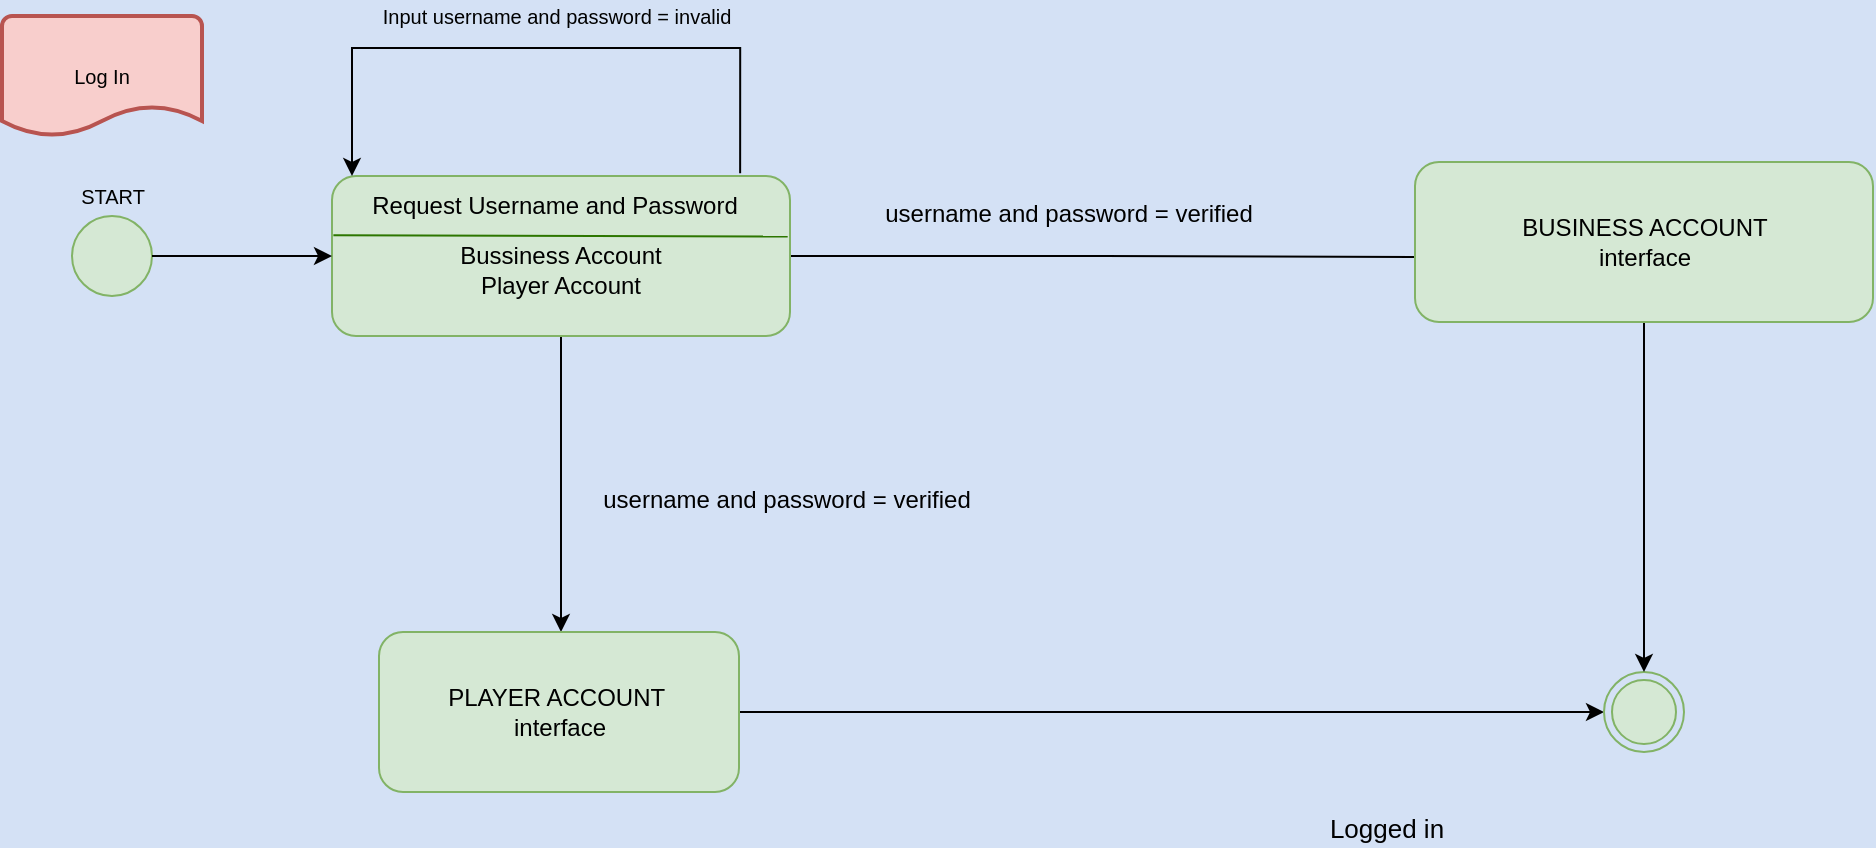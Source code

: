 <mxfile version="19.0.0" type="device"><diagram id="cYOEjTF5CIBaJwPP1l-5" name="Page-1"><mxGraphModel dx="1261" dy="640" grid="0" gridSize="10" guides="1" tooltips="1" connect="1" arrows="1" fold="1" page="1" pageScale="1" pageWidth="1100" pageHeight="850" background="#D4E1F5" math="0" shadow="0"><root><mxCell id="0"/><mxCell id="1" parent="0"/><mxCell id="ySmqJPgx58wDEP2tAGks-1" value="" style="ellipse;whiteSpace=wrap;html=1;aspect=fixed;fillColor=#d5e8d4;strokeColor=#82b366;" vertex="1" parent="1"><mxGeometry x="40" y="210" width="40" height="40" as="geometry"/></mxCell><mxCell id="ySmqJPgx58wDEP2tAGks-62" style="edgeStyle=orthogonalEdgeStyle;rounded=0;orthogonalLoop=1;jettySize=auto;html=1;exitX=1;exitY=0.5;exitDx=0;exitDy=0;entryX=0.176;entryY=0.596;entryDx=0;entryDy=0;entryPerimeter=0;fontSize=10;fontColor=#000000;strokeColor=#000000;" edge="1" parent="1" source="ySmqJPgx58wDEP2tAGks-2" target="ySmqJPgx58wDEP2tAGks-60"><mxGeometry relative="1" as="geometry"/></mxCell><mxCell id="ySmqJPgx58wDEP2tAGks-65" style="edgeStyle=orthogonalEdgeStyle;rounded=0;orthogonalLoop=1;jettySize=auto;html=1;fontSize=10;fontColor=#000000;strokeColor=#000000;" edge="1" parent="1" source="ySmqJPgx58wDEP2tAGks-2"><mxGeometry relative="1" as="geometry"><mxPoint x="284.5" y="418" as="targetPoint"/></mxGeometry></mxCell><mxCell id="ySmqJPgx58wDEP2tAGks-2" value="&lt;br&gt;Bussiness Account&lt;br&gt;Player Account" style="rounded=1;whiteSpace=wrap;html=1;fillColor=#d5e8d4;strokeColor=#82b366;" vertex="1" parent="1"><mxGeometry x="170" y="190" width="229" height="80" as="geometry"/></mxCell><mxCell id="ySmqJPgx58wDEP2tAGks-58" style="edgeStyle=orthogonalEdgeStyle;rounded=0;orthogonalLoop=1;jettySize=auto;html=1;fontSize=10;fontColor=#000000;strokeColor=#000000;entryX=0;entryY=0;entryDx=0;entryDy=0;startArrow=none;exitX=0.956;exitY=-0.044;exitDx=0;exitDy=0;exitPerimeter=0;" edge="1" parent="1" source="ySmqJPgx58wDEP2tAGks-3" target="ySmqJPgx58wDEP2tAGks-3"><mxGeometry relative="1" as="geometry"><mxPoint x="180" y="187" as="targetPoint"/><mxPoint x="374" y="185" as="sourcePoint"/><Array as="points"><mxPoint x="374" y="126"/><mxPoint x="180" y="126"/></Array></mxGeometry></mxCell><mxCell id="ySmqJPgx58wDEP2tAGks-3" value="Request Username and Password" style="text;html=1;strokeColor=none;fillColor=none;align=center;verticalAlign=middle;whiteSpace=wrap;rounded=0;" vertex="1" parent="1"><mxGeometry x="180" y="190" width="203" height="30" as="geometry"/></mxCell><mxCell id="ySmqJPgx58wDEP2tAGks-6" value="" style="endArrow=none;html=1;rounded=0;exitX=0.003;exitY=0.37;exitDx=0;exitDy=0;strokeColor=#2D7600;exitPerimeter=0;fillColor=#60a917;entryX=0.995;entryY=0.378;entryDx=0;entryDy=0;entryPerimeter=0;" edge="1" parent="1" source="ySmqJPgx58wDEP2tAGks-2" target="ySmqJPgx58wDEP2tAGks-2"><mxGeometry width="50" height="50" relative="1" as="geometry"><mxPoint x="160" y="260" as="sourcePoint"/><mxPoint x="396" y="220" as="targetPoint"/></mxGeometry></mxCell><mxCell id="ySmqJPgx58wDEP2tAGks-9" value="" style="endArrow=classic;html=1;rounded=0;fontColor=#FFFFFF;strokeColor=#000000;exitX=1;exitY=0.5;exitDx=0;exitDy=0;entryX=0;entryY=0.5;entryDx=0;entryDy=0;" edge="1" parent="1" source="ySmqJPgx58wDEP2tAGks-1" target="ySmqJPgx58wDEP2tAGks-2"><mxGeometry width="50" height="50" relative="1" as="geometry"><mxPoint x="70" y="260" as="sourcePoint"/><mxPoint x="120" y="210" as="targetPoint"/></mxGeometry></mxCell><mxCell id="ySmqJPgx58wDEP2tAGks-66" style="edgeStyle=orthogonalEdgeStyle;rounded=0;orthogonalLoop=1;jettySize=auto;html=1;fontSize=13;fontColor=#000000;strokeColor=#000000;entryX=0;entryY=0.5;entryDx=0;entryDy=0;" edge="1" parent="1" source="ySmqJPgx58wDEP2tAGks-15" target="ySmqJPgx58wDEP2tAGks-45"><mxGeometry relative="1" as="geometry"><mxPoint x="667.667" y="458" as="targetPoint"/></mxGeometry></mxCell><mxCell id="ySmqJPgx58wDEP2tAGks-15" value="PLAYER ACCOUNT&amp;nbsp;&lt;br&gt;interface" style="rounded=1;whiteSpace=wrap;html=1;fillColor=#d5e8d4;strokeColor=#82b366;" vertex="1" parent="1"><mxGeometry x="193.5" y="418" width="180" height="80" as="geometry"/></mxCell><mxCell id="ySmqJPgx58wDEP2tAGks-45" value="" style="ellipse;html=1;shape=endState;fillColor=#d5e8d4;strokeColor=#82b366;fontSize=10;" vertex="1" parent="1"><mxGeometry x="806" y="438" width="40" height="40" as="geometry"/></mxCell><mxCell id="ySmqJPgx58wDEP2tAGks-50" value="Log In" style="strokeWidth=2;html=1;shape=mxgraph.flowchart.document2;whiteSpace=wrap;size=0.25;fontSize=10;fillColor=#f8cecc;strokeColor=#b85450;" vertex="1" parent="1"><mxGeometry x="5" y="110" width="100" height="60" as="geometry"/></mxCell><mxCell id="ySmqJPgx58wDEP2tAGks-51" value="&lt;font style=&quot;font-size: 13px;&quot;&gt;Logged in&lt;/font&gt;" style="text;html=1;align=center;verticalAlign=middle;resizable=0;points=[];autosize=1;strokeColor=none;fillColor=none;fontSize=10;fontColor=#000000;" vertex="1" parent="1"><mxGeometry x="663" y="507" width="67" height="18" as="geometry"/></mxCell><mxCell id="ySmqJPgx58wDEP2tAGks-52" value="START&lt;br&gt;" style="text;html=1;align=center;verticalAlign=middle;resizable=0;points=[];autosize=1;strokeColor=none;fillColor=none;fontSize=10;fontColor=#000000;" vertex="1" parent="1"><mxGeometry x="35" y="190" width="50" height="20" as="geometry"/></mxCell><mxCell id="ySmqJPgx58wDEP2tAGks-57" value="Input username and password = invalid" style="text;html=1;align=center;verticalAlign=middle;resizable=0;points=[];autosize=1;strokeColor=none;fillColor=none;fontSize=10;fontColor=#000000;" vertex="1" parent="1"><mxGeometry x="189.5" y="102" width="184" height="16" as="geometry"/></mxCell><mxCell id="ySmqJPgx58wDEP2tAGks-67" style="edgeStyle=orthogonalEdgeStyle;rounded=0;orthogonalLoop=1;jettySize=auto;html=1;exitX=0.5;exitY=1;exitDx=0;exitDy=0;fontSize=13;fontColor=#000000;strokeColor=#000000;entryX=0.5;entryY=0;entryDx=0;entryDy=0;" edge="1" parent="1" source="ySmqJPgx58wDEP2tAGks-60" target="ySmqJPgx58wDEP2tAGks-45"><mxGeometry relative="1" as="geometry"><mxPoint x="815" y="412.667" as="targetPoint"/></mxGeometry></mxCell><mxCell id="ySmqJPgx58wDEP2tAGks-60" value="BUSINESS ACCOUNT&lt;br&gt;interface" style="rounded=1;whiteSpace=wrap;html=1;fillColor=#d5e8d4;strokeColor=#82b366;" vertex="1" parent="1"><mxGeometry x="711.5" y="183" width="229" height="80" as="geometry"/></mxCell><mxCell id="ySmqJPgx58wDEP2tAGks-61" value="username and password = verified" style="text;html=1;strokeColor=none;fillColor=none;align=center;verticalAlign=middle;whiteSpace=wrap;rounded=0;" vertex="1" parent="1"><mxGeometry x="437" y="194" width="203" height="30" as="geometry"/></mxCell><mxCell id="ySmqJPgx58wDEP2tAGks-63" value="username and password = verified" style="text;html=1;strokeColor=none;fillColor=none;align=center;verticalAlign=middle;whiteSpace=wrap;rounded=0;" vertex="1" parent="1"><mxGeometry x="296" y="337" width="203" height="30" as="geometry"/></mxCell></root></mxGraphModel></diagram></mxfile>